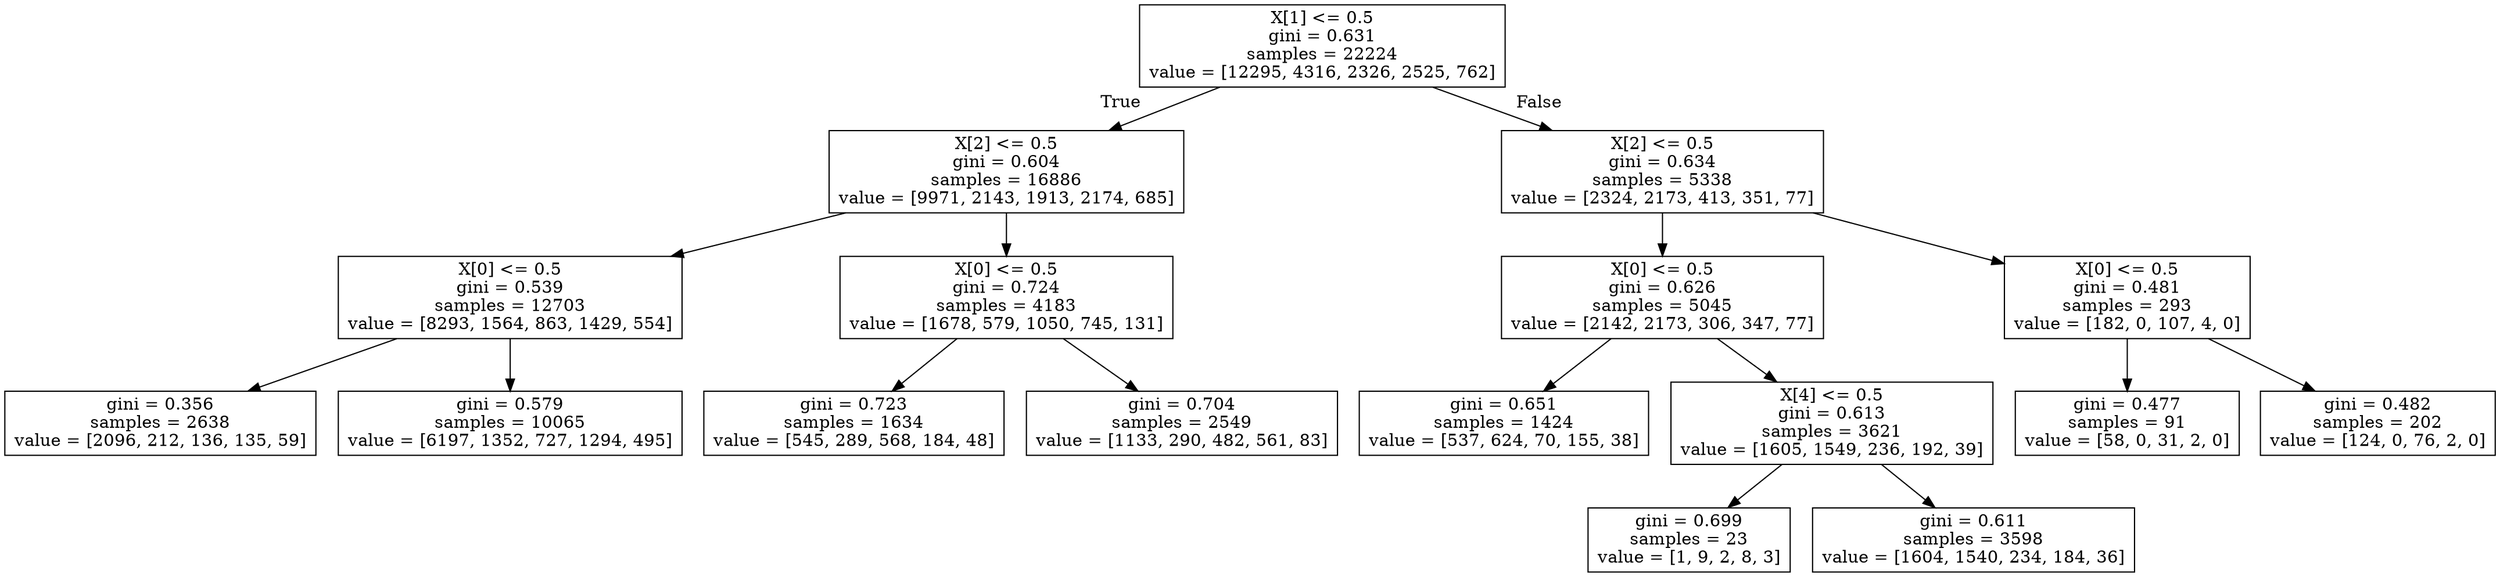 digraph Tree {
node [shape=box] ;
0 [label="X[1] <= 0.5\ngini = 0.631\nsamples = 22224\nvalue = [12295, 4316, 2326, 2525, 762]"] ;
1 [label="X[2] <= 0.5\ngini = 0.604\nsamples = 16886\nvalue = [9971, 2143, 1913, 2174, 685]"] ;
0 -> 1 [labeldistance=2.5, labelangle=45, headlabel="True"] ;
2 [label="X[0] <= 0.5\ngini = 0.539\nsamples = 12703\nvalue = [8293, 1564, 863, 1429, 554]"] ;
1 -> 2 ;
3 [label="gini = 0.356\nsamples = 2638\nvalue = [2096, 212, 136, 135, 59]"] ;
2 -> 3 ;
4 [label="gini = 0.579\nsamples = 10065\nvalue = [6197, 1352, 727, 1294, 495]"] ;
2 -> 4 ;
5 [label="X[0] <= 0.5\ngini = 0.724\nsamples = 4183\nvalue = [1678, 579, 1050, 745, 131]"] ;
1 -> 5 ;
6 [label="gini = 0.723\nsamples = 1634\nvalue = [545, 289, 568, 184, 48]"] ;
5 -> 6 ;
7 [label="gini = 0.704\nsamples = 2549\nvalue = [1133, 290, 482, 561, 83]"] ;
5 -> 7 ;
8 [label="X[2] <= 0.5\ngini = 0.634\nsamples = 5338\nvalue = [2324, 2173, 413, 351, 77]"] ;
0 -> 8 [labeldistance=2.5, labelangle=-45, headlabel="False"] ;
9 [label="X[0] <= 0.5\ngini = 0.626\nsamples = 5045\nvalue = [2142, 2173, 306, 347, 77]"] ;
8 -> 9 ;
10 [label="gini = 0.651\nsamples = 1424\nvalue = [537, 624, 70, 155, 38]"] ;
9 -> 10 ;
11 [label="X[4] <= 0.5\ngini = 0.613\nsamples = 3621\nvalue = [1605, 1549, 236, 192, 39]"] ;
9 -> 11 ;
12 [label="gini = 0.699\nsamples = 23\nvalue = [1, 9, 2, 8, 3]"] ;
11 -> 12 ;
13 [label="gini = 0.611\nsamples = 3598\nvalue = [1604, 1540, 234, 184, 36]"] ;
11 -> 13 ;
14 [label="X[0] <= 0.5\ngini = 0.481\nsamples = 293\nvalue = [182, 0, 107, 4, 0]"] ;
8 -> 14 ;
15 [label="gini = 0.477\nsamples = 91\nvalue = [58, 0, 31, 2, 0]"] ;
14 -> 15 ;
16 [label="gini = 0.482\nsamples = 202\nvalue = [124, 0, 76, 2, 0]"] ;
14 -> 16 ;
}